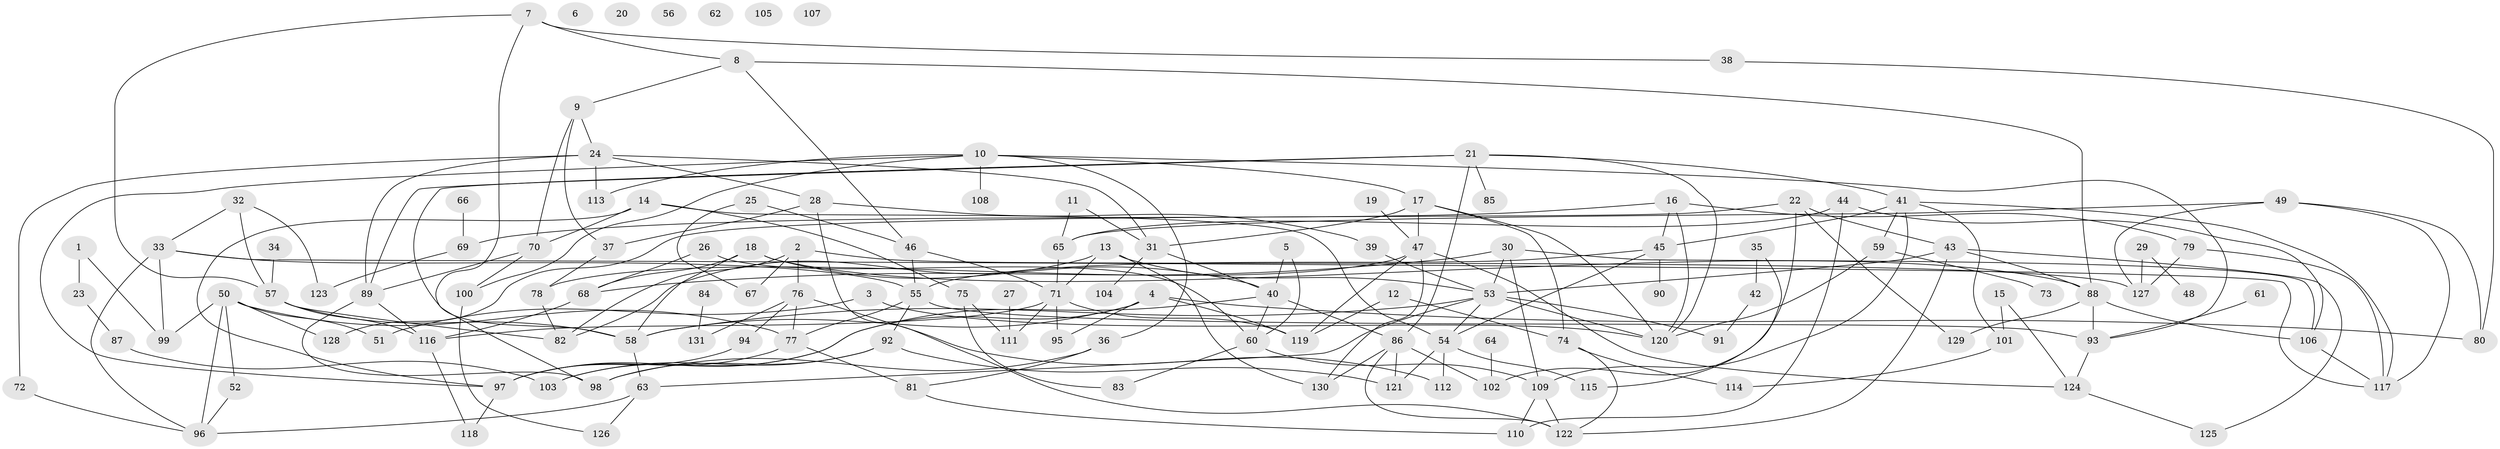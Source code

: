 // Generated by graph-tools (version 1.1) at 2025/39/03/09/25 04:39:04]
// undirected, 131 vertices, 214 edges
graph export_dot {
graph [start="1"]
  node [color=gray90,style=filled];
  1;
  2;
  3;
  4;
  5;
  6;
  7;
  8;
  9;
  10;
  11;
  12;
  13;
  14;
  15;
  16;
  17;
  18;
  19;
  20;
  21;
  22;
  23;
  24;
  25;
  26;
  27;
  28;
  29;
  30;
  31;
  32;
  33;
  34;
  35;
  36;
  37;
  38;
  39;
  40;
  41;
  42;
  43;
  44;
  45;
  46;
  47;
  48;
  49;
  50;
  51;
  52;
  53;
  54;
  55;
  56;
  57;
  58;
  59;
  60;
  61;
  62;
  63;
  64;
  65;
  66;
  67;
  68;
  69;
  70;
  71;
  72;
  73;
  74;
  75;
  76;
  77;
  78;
  79;
  80;
  81;
  82;
  83;
  84;
  85;
  86;
  87;
  88;
  89;
  90;
  91;
  92;
  93;
  94;
  95;
  96;
  97;
  98;
  99;
  100;
  101;
  102;
  103;
  104;
  105;
  106;
  107;
  108;
  109;
  110;
  111;
  112;
  113;
  114;
  115;
  116;
  117;
  118;
  119;
  120;
  121;
  122;
  123;
  124;
  125;
  126;
  127;
  128;
  129;
  130;
  131;
  1 -- 23;
  1 -- 99;
  2 -- 67;
  2 -- 76;
  2 -- 82;
  2 -- 127;
  3 -- 51;
  3 -- 120;
  4 -- 58;
  4 -- 80;
  4 -- 95;
  4 -- 103;
  4 -- 119;
  5 -- 40;
  5 -- 60;
  7 -- 8;
  7 -- 38;
  7 -- 57;
  7 -- 98;
  8 -- 9;
  8 -- 46;
  8 -- 88;
  9 -- 24;
  9 -- 37;
  9 -- 70;
  10 -- 17;
  10 -- 36;
  10 -- 93;
  10 -- 97;
  10 -- 100;
  10 -- 108;
  10 -- 113;
  11 -- 31;
  11 -- 65;
  12 -- 74;
  12 -- 119;
  13 -- 53;
  13 -- 71;
  13 -- 82;
  13 -- 130;
  14 -- 54;
  14 -- 70;
  14 -- 75;
  14 -- 97;
  15 -- 101;
  15 -- 124;
  16 -- 45;
  16 -- 69;
  16 -- 79;
  16 -- 120;
  17 -- 31;
  17 -- 47;
  17 -- 74;
  17 -- 120;
  18 -- 40;
  18 -- 58;
  18 -- 68;
  18 -- 88;
  19 -- 47;
  21 -- 41;
  21 -- 58;
  21 -- 85;
  21 -- 86;
  21 -- 89;
  21 -- 120;
  22 -- 43;
  22 -- 102;
  22 -- 128;
  22 -- 129;
  23 -- 87;
  24 -- 28;
  24 -- 31;
  24 -- 72;
  24 -- 89;
  24 -- 113;
  25 -- 46;
  25 -- 67;
  26 -- 60;
  26 -- 68;
  27 -- 111;
  28 -- 37;
  28 -- 39;
  28 -- 122;
  29 -- 48;
  29 -- 127;
  30 -- 53;
  30 -- 68;
  30 -- 106;
  30 -- 109;
  31 -- 40;
  31 -- 104;
  32 -- 33;
  32 -- 57;
  32 -- 123;
  33 -- 55;
  33 -- 96;
  33 -- 99;
  33 -- 117;
  34 -- 57;
  35 -- 42;
  35 -- 115;
  36 -- 81;
  36 -- 98;
  37 -- 78;
  38 -- 80;
  39 -- 53;
  40 -- 60;
  40 -- 86;
  40 -- 97;
  41 -- 45;
  41 -- 59;
  41 -- 101;
  41 -- 109;
  41 -- 117;
  42 -- 91;
  43 -- 53;
  43 -- 88;
  43 -- 122;
  43 -- 125;
  44 -- 65;
  44 -- 106;
  44 -- 110;
  45 -- 54;
  45 -- 55;
  45 -- 90;
  46 -- 55;
  46 -- 71;
  47 -- 78;
  47 -- 119;
  47 -- 124;
  47 -- 130;
  49 -- 65;
  49 -- 80;
  49 -- 117;
  49 -- 127;
  50 -- 51;
  50 -- 52;
  50 -- 77;
  50 -- 96;
  50 -- 99;
  50 -- 128;
  52 -- 96;
  53 -- 54;
  53 -- 58;
  53 -- 63;
  53 -- 91;
  53 -- 120;
  54 -- 112;
  54 -- 115;
  54 -- 121;
  55 -- 77;
  55 -- 92;
  55 -- 93;
  57 -- 58;
  57 -- 82;
  57 -- 116;
  58 -- 63;
  59 -- 73;
  59 -- 120;
  60 -- 83;
  60 -- 109;
  61 -- 93;
  63 -- 96;
  63 -- 126;
  64 -- 102;
  65 -- 71;
  66 -- 69;
  68 -- 116;
  69 -- 123;
  70 -- 89;
  70 -- 100;
  71 -- 95;
  71 -- 111;
  71 -- 116;
  71 -- 119;
  72 -- 96;
  74 -- 114;
  74 -- 122;
  75 -- 83;
  75 -- 111;
  76 -- 77;
  76 -- 94;
  76 -- 112;
  76 -- 131;
  77 -- 81;
  77 -- 97;
  78 -- 82;
  79 -- 117;
  79 -- 127;
  81 -- 110;
  84 -- 131;
  86 -- 102;
  86 -- 121;
  86 -- 122;
  86 -- 130;
  87 -- 103;
  88 -- 93;
  88 -- 106;
  88 -- 129;
  89 -- 98;
  89 -- 116;
  92 -- 98;
  92 -- 103;
  92 -- 121;
  93 -- 124;
  94 -- 97;
  97 -- 118;
  100 -- 126;
  101 -- 114;
  106 -- 117;
  109 -- 110;
  109 -- 122;
  116 -- 118;
  124 -- 125;
}
